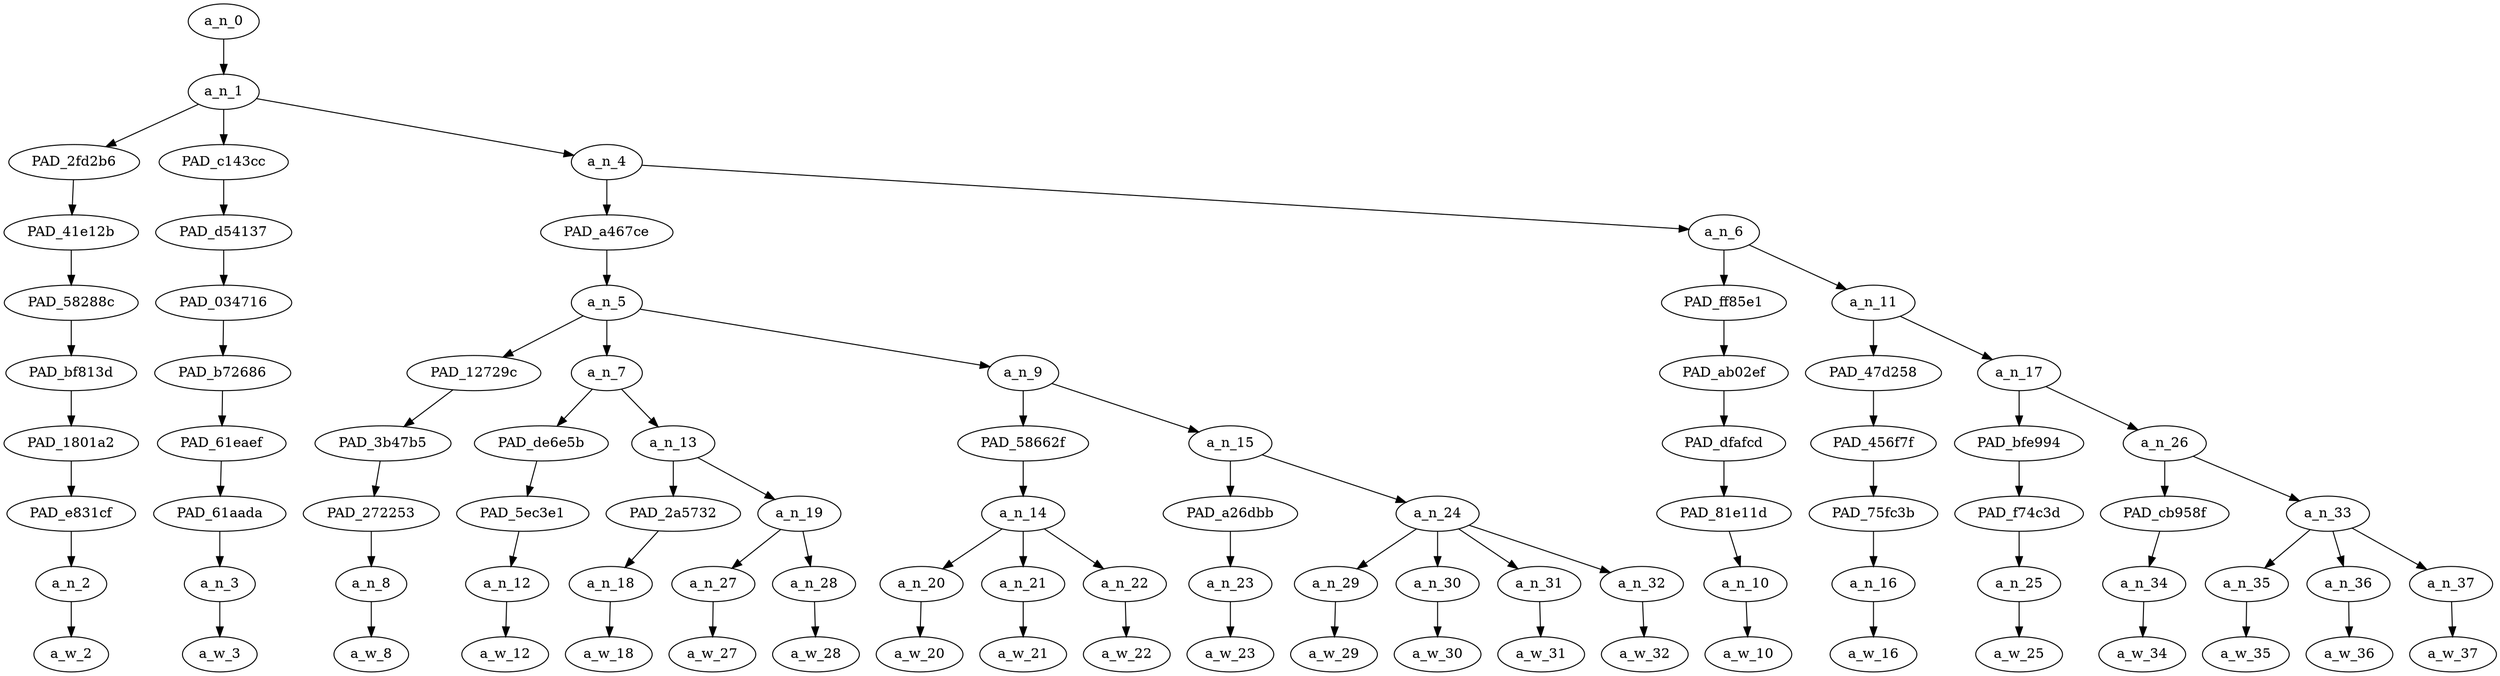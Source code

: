 strict digraph "" {
	a_n_0	[div_dir=1,
		index=0,
		level=9,
		pos="4.048611111111112,9!",
		text_span="[0, 1, 2, 3, 4, 5, 6, 7, 8, 9, 10, 11, 12, 13, 14, 15, 16, 17, 18, 19, 20, 21]",
		value=1.00000000];
	a_n_1	[div_dir=1,
		index=0,
		level=8,
		pos="4.048611111111112,8!",
		text_span="[0, 1, 2, 3, 4, 5, 6, 7, 8, 9, 10, 11, 12, 13, 14, 15, 16, 17, 18, 19, 20, 21]",
		value=0.99961144];
	a_n_0 -> a_n_1;
	PAD_2fd2b6	[div_dir=1,
		index=0,
		level=7,
		pos="0.0,7!",
		text_span="[0]",
		value=0.05282029];
	a_n_1 -> PAD_2fd2b6;
	PAD_c143cc	[div_dir=1,
		index=1,
		level=7,
		pos="1.0,7!",
		text_span="[1]",
		value=0.04501961];
	a_n_1 -> PAD_c143cc;
	a_n_4	[div_dir=1,
		index=2,
		level=7,
		pos="11.145833333333334,7!",
		text_span="[2, 3, 4, 5, 6, 7, 8, 9, 10, 11, 12, 13, 14, 15, 16, 17, 18, 19, 20, 21]",
		value=0.90138298];
	a_n_1 -> a_n_4;
	PAD_41e12b	[div_dir=1,
		index=0,
		level=6,
		pos="0.0,6!",
		text_span="[0]",
		value=0.05282029];
	PAD_2fd2b6 -> PAD_41e12b;
	PAD_58288c	[div_dir=1,
		index=0,
		level=5,
		pos="0.0,5!",
		text_span="[0]",
		value=0.05282029];
	PAD_41e12b -> PAD_58288c;
	PAD_bf813d	[div_dir=1,
		index=0,
		level=4,
		pos="0.0,4!",
		text_span="[0]",
		value=0.05282029];
	PAD_58288c -> PAD_bf813d;
	PAD_1801a2	[div_dir=1,
		index=0,
		level=3,
		pos="0.0,3!",
		text_span="[0]",
		value=0.05282029];
	PAD_bf813d -> PAD_1801a2;
	PAD_e831cf	[div_dir=1,
		index=0,
		level=2,
		pos="0.0,2!",
		text_span="[0]",
		value=0.05282029];
	PAD_1801a2 -> PAD_e831cf;
	a_n_2	[div_dir=1,
		index=0,
		level=1,
		pos="0.0,1!",
		text_span="[0]",
		value=0.05282029];
	PAD_e831cf -> a_n_2;
	a_w_2	[div_dir=0,
		index=0,
		level=0,
		pos="0,0!",
		text_span="[0]",
		value=grown];
	a_n_2 -> a_w_2;
	PAD_d54137	[div_dir=1,
		index=1,
		level=6,
		pos="1.0,6!",
		text_span="[1]",
		value=0.04501961];
	PAD_c143cc -> PAD_d54137;
	PAD_034716	[div_dir=1,
		index=1,
		level=5,
		pos="1.0,5!",
		text_span="[1]",
		value=0.04501961];
	PAD_d54137 -> PAD_034716;
	PAD_b72686	[div_dir=1,
		index=1,
		level=4,
		pos="1.0,4!",
		text_span="[1]",
		value=0.04501961];
	PAD_034716 -> PAD_b72686;
	PAD_61eaef	[div_dir=1,
		index=1,
		level=3,
		pos="1.0,3!",
		text_span="[1]",
		value=0.04501961];
	PAD_b72686 -> PAD_61eaef;
	PAD_61aada	[div_dir=1,
		index=1,
		level=2,
		pos="1.0,2!",
		text_span="[1]",
		value=0.04501961];
	PAD_61eaef -> PAD_61aada;
	a_n_3	[div_dir=1,
		index=1,
		level=1,
		pos="1.0,1!",
		text_span="[1]",
		value=0.04501961];
	PAD_61aada -> a_n_3;
	a_w_3	[div_dir=0,
		index=1,
		level=0,
		pos="1,0!",
		text_span="[1]",
		value=ass];
	a_n_3 -> a_w_3;
	PAD_a467ce	[div_dir=1,
		index=2,
		level=6,
		pos="6.166666666666667,6!",
		text_span="[2, 3, 4, 5, 6, 7, 8, 9, 10, 11, 12, 13, 14]",
		value=0.66443149];
	a_n_4 -> PAD_a467ce;
	a_n_6	[div_dir=1,
		index=3,
		level=6,
		pos="16.125,6!",
		text_span="[15, 16, 17, 18, 19, 20, 21]",
		value=0.23666145];
	a_n_4 -> a_n_6;
	a_n_5	[div_dir=1,
		index=2,
		level=5,
		pos="6.166666666666667,5!",
		text_span="[2, 3, 4, 5, 6, 7, 8, 9, 10, 11, 12, 13, 14]",
		value=0.66443149];
	PAD_a467ce -> a_n_5;
	PAD_12729c	[div_dir=1,
		index=3,
		level=4,
		pos="6.0,4!",
		text_span="[6]",
		value=0.02748205];
	a_n_5 -> PAD_12729c;
	a_n_7	[div_dir=1,
		index=2,
		level=4,
		pos="2.875,4!",
		text_span="[2, 3, 4, 5]",
		value=0.14504610];
	a_n_5 -> a_n_7;
	a_n_9	[div_dir=1,
		index=4,
		level=4,
		pos="9.625,4!",
		text_span="[7, 8, 9, 10, 11, 12, 13, 14]",
		value=0.49158588];
	a_n_5 -> a_n_9;
	PAD_3b47b5	[div_dir=1,
		index=4,
		level=3,
		pos="6.0,3!",
		text_span="[6]",
		value=0.02748205];
	PAD_12729c -> PAD_3b47b5;
	PAD_272253	[div_dir=1,
		index=5,
		level=2,
		pos="6.0,2!",
		text_span="[6]",
		value=0.02748205];
	PAD_3b47b5 -> PAD_272253;
	a_n_8	[div_dir=1,
		index=6,
		level=1,
		pos="6.0,1!",
		text_span="[6]",
		value=0.02748205];
	PAD_272253 -> a_n_8;
	a_w_8	[div_dir=0,
		index=6,
		level=0,
		pos="6,0!",
		text_span="[6]",
		value=and];
	a_n_8 -> a_w_8;
	PAD_de6e5b	[div_dir=1,
		index=2,
		level=3,
		pos="2.0,3!",
		text_span="[2]",
		value=0.03972109];
	a_n_7 -> PAD_de6e5b;
	a_n_13	[div_dir=1,
		index=3,
		level=3,
		pos="3.75,3!",
		text_span="[3, 4, 5]",
		value=0.10519438];
	a_n_7 -> a_n_13;
	PAD_5ec3e1	[div_dir=1,
		index=2,
		level=2,
		pos="2.0,2!",
		text_span="[2]",
		value=0.03972109];
	PAD_de6e5b -> PAD_5ec3e1;
	a_n_12	[div_dir=1,
		index=2,
		level=1,
		pos="2.0,1!",
		text_span="[2]",
		value=0.03972109];
	PAD_5ec3e1 -> a_n_12;
	a_w_12	[div_dir=0,
		index=2,
		level=0,
		pos="2,0!",
		text_span="[2]",
		value=men];
	a_n_12 -> a_w_12;
	PAD_2a5732	[div_dir=-1,
		index=3,
		level=2,
		pos="3.0,2!",
		text_span="[3]",
		value=0.03136276];
	a_n_13 -> PAD_2a5732;
	a_n_19	[div_dir=1,
		index=4,
		level=2,
		pos="4.5,2!",
		text_span="[4, 5]",
		value=0.07375795];
	a_n_13 -> a_n_19;
	a_n_18	[div_dir=-1,
		index=3,
		level=1,
		pos="3.0,1!",
		text_span="[3]",
		value=0.03136276];
	PAD_2a5732 -> a_n_18;
	a_w_18	[div_dir=0,
		index=3,
		level=0,
		pos="3,0!",
		text_span="[3]",
		value=doing];
	a_n_18 -> a_w_18;
	a_n_27	[div_dir=1,
		index=4,
		level=1,
		pos="4.0,1!",
		text_span="[4]",
		value=0.03707992];
	a_n_19 -> a_n_27;
	a_n_28	[div_dir=1,
		index=5,
		level=1,
		pos="5.0,1!",
		text_span="[5]",
		value=0.03656142];
	a_n_19 -> a_n_28;
	a_w_27	[div_dir=0,
		index=4,
		level=0,
		pos="4,0!",
		text_span="[4]",
		value=women];
	a_n_27 -> a_w_27;
	a_w_28	[div_dir=0,
		index=5,
		level=0,
		pos="5,0!",
		text_span="[5]",
		value=activities];
	a_n_28 -> a_w_28;
	PAD_58662f	[div_dir=1,
		index=5,
		level=3,
		pos="8.0,3!",
		text_span="[7, 8, 9]",
		value=0.32235747];
	a_n_9 -> PAD_58662f;
	a_n_15	[div_dir=-1,
		index=6,
		level=3,
		pos="11.25,3!",
		text_span="[10, 11, 12, 13, 14]",
		value=0.16895422];
	a_n_9 -> a_n_15;
	a_n_14	[div_dir=1,
		index=6,
		level=2,
		pos="8.0,2!",
		text_span="[7, 8, 9]",
		value=0.32235747];
	PAD_58662f -> a_n_14;
	a_n_20	[div_dir=1,
		index=7,
		level=1,
		pos="7.0,1!",
		text_span="[7]",
		value=0.07237810];
	a_n_14 -> a_n_20;
	a_n_21	[div_dir=1,
		index=8,
		level=1,
		pos="8.0,1!",
		text_span="[8]",
		value=0.19846936];
	a_n_14 -> a_n_21;
	a_n_22	[div_dir=-1,
		index=9,
		level=1,
		pos="9.0,1!",
		text_span="[9]",
		value=0.05108142];
	a_n_14 -> a_n_22;
	a_w_20	[div_dir=0,
		index=7,
		level=0,
		pos="7,0!",
		text_span="[7]",
		value=lil];
	a_n_20 -> a_w_20;
	a_w_21	[div_dir=0,
		index=8,
		level=0,
		pos="8,0!",
		text_span="[8]",
		value=faggot];
	a_n_21 -> a_w_21;
	a_w_22	[div_dir=0,
		index=9,
		level=0,
		pos="9,0!",
		text_span="[9]",
		value=boys];
	a_n_22 -> a_w_22;
	PAD_a26dbb	[div_dir=1,
		index=7,
		level=2,
		pos="10.0,2!",
		text_span="[10]",
		value=0.03010801];
	a_n_15 -> PAD_a26dbb;
	a_n_24	[div_dir=-1,
		index=8,
		level=2,
		pos="12.5,2!",
		text_span="[11, 12, 13, 14]",
		value=0.13879383];
	a_n_15 -> a_n_24;
	a_n_23	[div_dir=1,
		index=10,
		level=1,
		pos="10.0,1!",
		text_span="[10]",
		value=0.03010801];
	PAD_a26dbb -> a_n_23;
	a_w_23	[div_dir=0,
		index=10,
		level=0,
		pos="10,0!",
		text_span="[10]",
		value=taking];
	a_n_23 -> a_w_23;
	a_n_29	[div_dir=1,
		index=11,
		level=1,
		pos="11.0,1!",
		text_span="[11]",
		value=0.02508377];
	a_n_24 -> a_n_29;
	a_n_30	[div_dir=-1,
		index=12,
		level=1,
		pos="12.0,1!",
		text_span="[12]",
		value=0.03128721];
	a_n_24 -> a_n_30;
	a_n_31	[div_dir=-1,
		index=13,
		level=1,
		pos="13.0,1!",
		text_span="[13]",
		value=0.05025971];
	a_n_24 -> a_n_31;
	a_n_32	[div_dir=1,
		index=14,
		level=1,
		pos="14.0,1!",
		text_span="[14]",
		value=0.03210011];
	a_n_24 -> a_n_32;
	a_w_29	[div_dir=0,
		index=11,
		level=0,
		pos="11,0!",
		text_span="[11]",
		value=your];
	a_n_29 -> a_w_29;
	a_w_30	[div_dir=0,
		index=12,
		level=0,
		pos="12,0!",
		text_span="[12]",
		value=daughter];
	a_n_30 -> a_w_30;
	a_w_31	[div_dir=0,
		index=13,
		level=0,
		pos="13,0!",
		text_span="[13]",
		value=homecoming];
	a_n_31 -> a_w_31;
	a_w_32	[div_dir=0,
		index=14,
		level=0,
		pos="14,0!",
		text_span="[14]",
		value=queen];
	a_n_32 -> a_w_32;
	PAD_ff85e1	[div_dir=1,
		index=3,
		level=5,
		pos="15.0,5!",
		text_span="[15]",
		value=0.03169778];
	a_n_6 -> PAD_ff85e1;
	a_n_11	[div_dir=1,
		index=4,
		level=5,
		pos="17.25,5!",
		text_span="[16, 17, 18, 19, 20, 21]",
		value=0.20490454];
	a_n_6 -> a_n_11;
	PAD_ab02ef	[div_dir=1,
		index=5,
		level=4,
		pos="15.0,4!",
		text_span="[15]",
		value=0.03169778];
	PAD_ff85e1 -> PAD_ab02ef;
	PAD_dfafcd	[div_dir=1,
		index=7,
		level=3,
		pos="15.0,3!",
		text_span="[15]",
		value=0.03169778];
	PAD_ab02ef -> PAD_dfafcd;
	PAD_81e11d	[div_dir=1,
		index=9,
		level=2,
		pos="15.0,2!",
		text_span="[15]",
		value=0.03169778];
	PAD_dfafcd -> PAD_81e11d;
	a_n_10	[div_dir=1,
		index=15,
		level=1,
		pos="15.0,1!",
		text_span="[15]",
		value=0.03169778];
	PAD_81e11d -> a_n_10;
	a_w_10	[div_dir=0,
		index=15,
		level=0,
		pos="15,0!",
		text_span="[15]",
		value=crown];
	a_n_10 -> a_w_10;
	PAD_47d258	[div_dir=1,
		index=6,
		level=4,
		pos="16.0,4!",
		text_span="[16]",
		value=0.02475014];
	a_n_11 -> PAD_47d258;
	a_n_17	[div_dir=1,
		index=7,
		level=4,
		pos="18.5,4!",
		text_span="[17, 18, 19, 20, 21]",
		value=0.18011769];
	a_n_11 -> a_n_17;
	PAD_456f7f	[div_dir=1,
		index=8,
		level=3,
		pos="16.0,3!",
		text_span="[16]",
		value=0.02475014];
	PAD_47d258 -> PAD_456f7f;
	PAD_75fc3b	[div_dir=1,
		index=10,
		level=2,
		pos="16.0,2!",
		text_span="[16]",
		value=0.02475014];
	PAD_456f7f -> PAD_75fc3b;
	a_n_16	[div_dir=1,
		index=16,
		level=1,
		pos="16.0,1!",
		text_span="[16]",
		value=0.02475014];
	PAD_75fc3b -> a_n_16;
	a_w_16	[div_dir=0,
		index=16,
		level=0,
		pos="16,0!",
		text_span="[16]",
		value=this];
	a_n_16 -> a_w_16;
	PAD_bfe994	[div_dir=-1,
		index=9,
		level=3,
		pos="17.0,3!",
		text_span="[17]",
		value=0.02478918];
	a_n_17 -> PAD_bfe994;
	a_n_26	[div_dir=1,
		index=10,
		level=3,
		pos="20.0,3!",
		text_span="[18, 19, 20, 21]",
		value=0.15532203];
	a_n_17 -> a_n_26;
	PAD_f74c3d	[div_dir=-1,
		index=11,
		level=2,
		pos="17.0,2!",
		text_span="[17]",
		value=0.02478918];
	PAD_bfe994 -> PAD_f74c3d;
	a_n_25	[div_dir=-1,
		index=17,
		level=1,
		pos="17.0,1!",
		text_span="[17]",
		value=0.02478918];
	PAD_f74c3d -> a_n_25;
	a_w_25	[div_dir=0,
		index=17,
		level=0,
		pos="17,0!",
		text_span="[17]",
		value=what];
	a_n_25 -> a_w_25;
	PAD_cb958f	[div_dir=1,
		index=13,
		level=2,
		pos="21.0,2!",
		text_span="[21]",
		value=0.02875310];
	a_n_26 -> PAD_cb958f;
	a_n_33	[div_dir=-1,
		index=12,
		level=2,
		pos="19.0,2!",
		text_span="[18, 19, 20]",
		value=0.12655155];
	a_n_26 -> a_n_33;
	a_n_34	[div_dir=1,
		index=21,
		level=1,
		pos="21.0,1!",
		text_span="[21]",
		value=0.02875310];
	PAD_cb958f -> a_n_34;
	a_w_34	[div_dir=0,
		index=21,
		level=0,
		pos="21,0!",
		text_span="[21]",
		value=wanted];
	a_n_34 -> a_w_34;
	a_n_35	[div_dir=1,
		index=18,
		level=1,
		pos="18.0,1!",
		text_span="[18]",
		value=0.02233505];
	a_n_33 -> a_n_35;
	a_n_36	[div_dir=-1,
		index=19,
		level=1,
		pos="19.0,1!",
		text_span="[19]",
		value=0.04081664];
	a_n_33 -> a_n_36;
	a_n_37	[div_dir=-1,
		index=20,
		level=1,
		pos="20.0,1!",
		text_span="[20]",
		value=0.06337482];
	a_n_33 -> a_n_37;
	a_w_35	[div_dir=0,
		index=18,
		level=0,
		pos="18,0!",
		text_span="[18]",
		value=the];
	a_n_35 -> a_w_35;
	a_w_36	[div_dir=0,
		index=19,
		level=0,
		pos="19,0!",
		text_span="[19]",
		value=fuck];
	a_n_36 -> a_w_36;
	a_w_37	[div_dir=0,
		index=20,
		level=0,
		pos="20,0!",
		text_span="[20]",
		value=yall];
	a_n_37 -> a_w_37;
}
